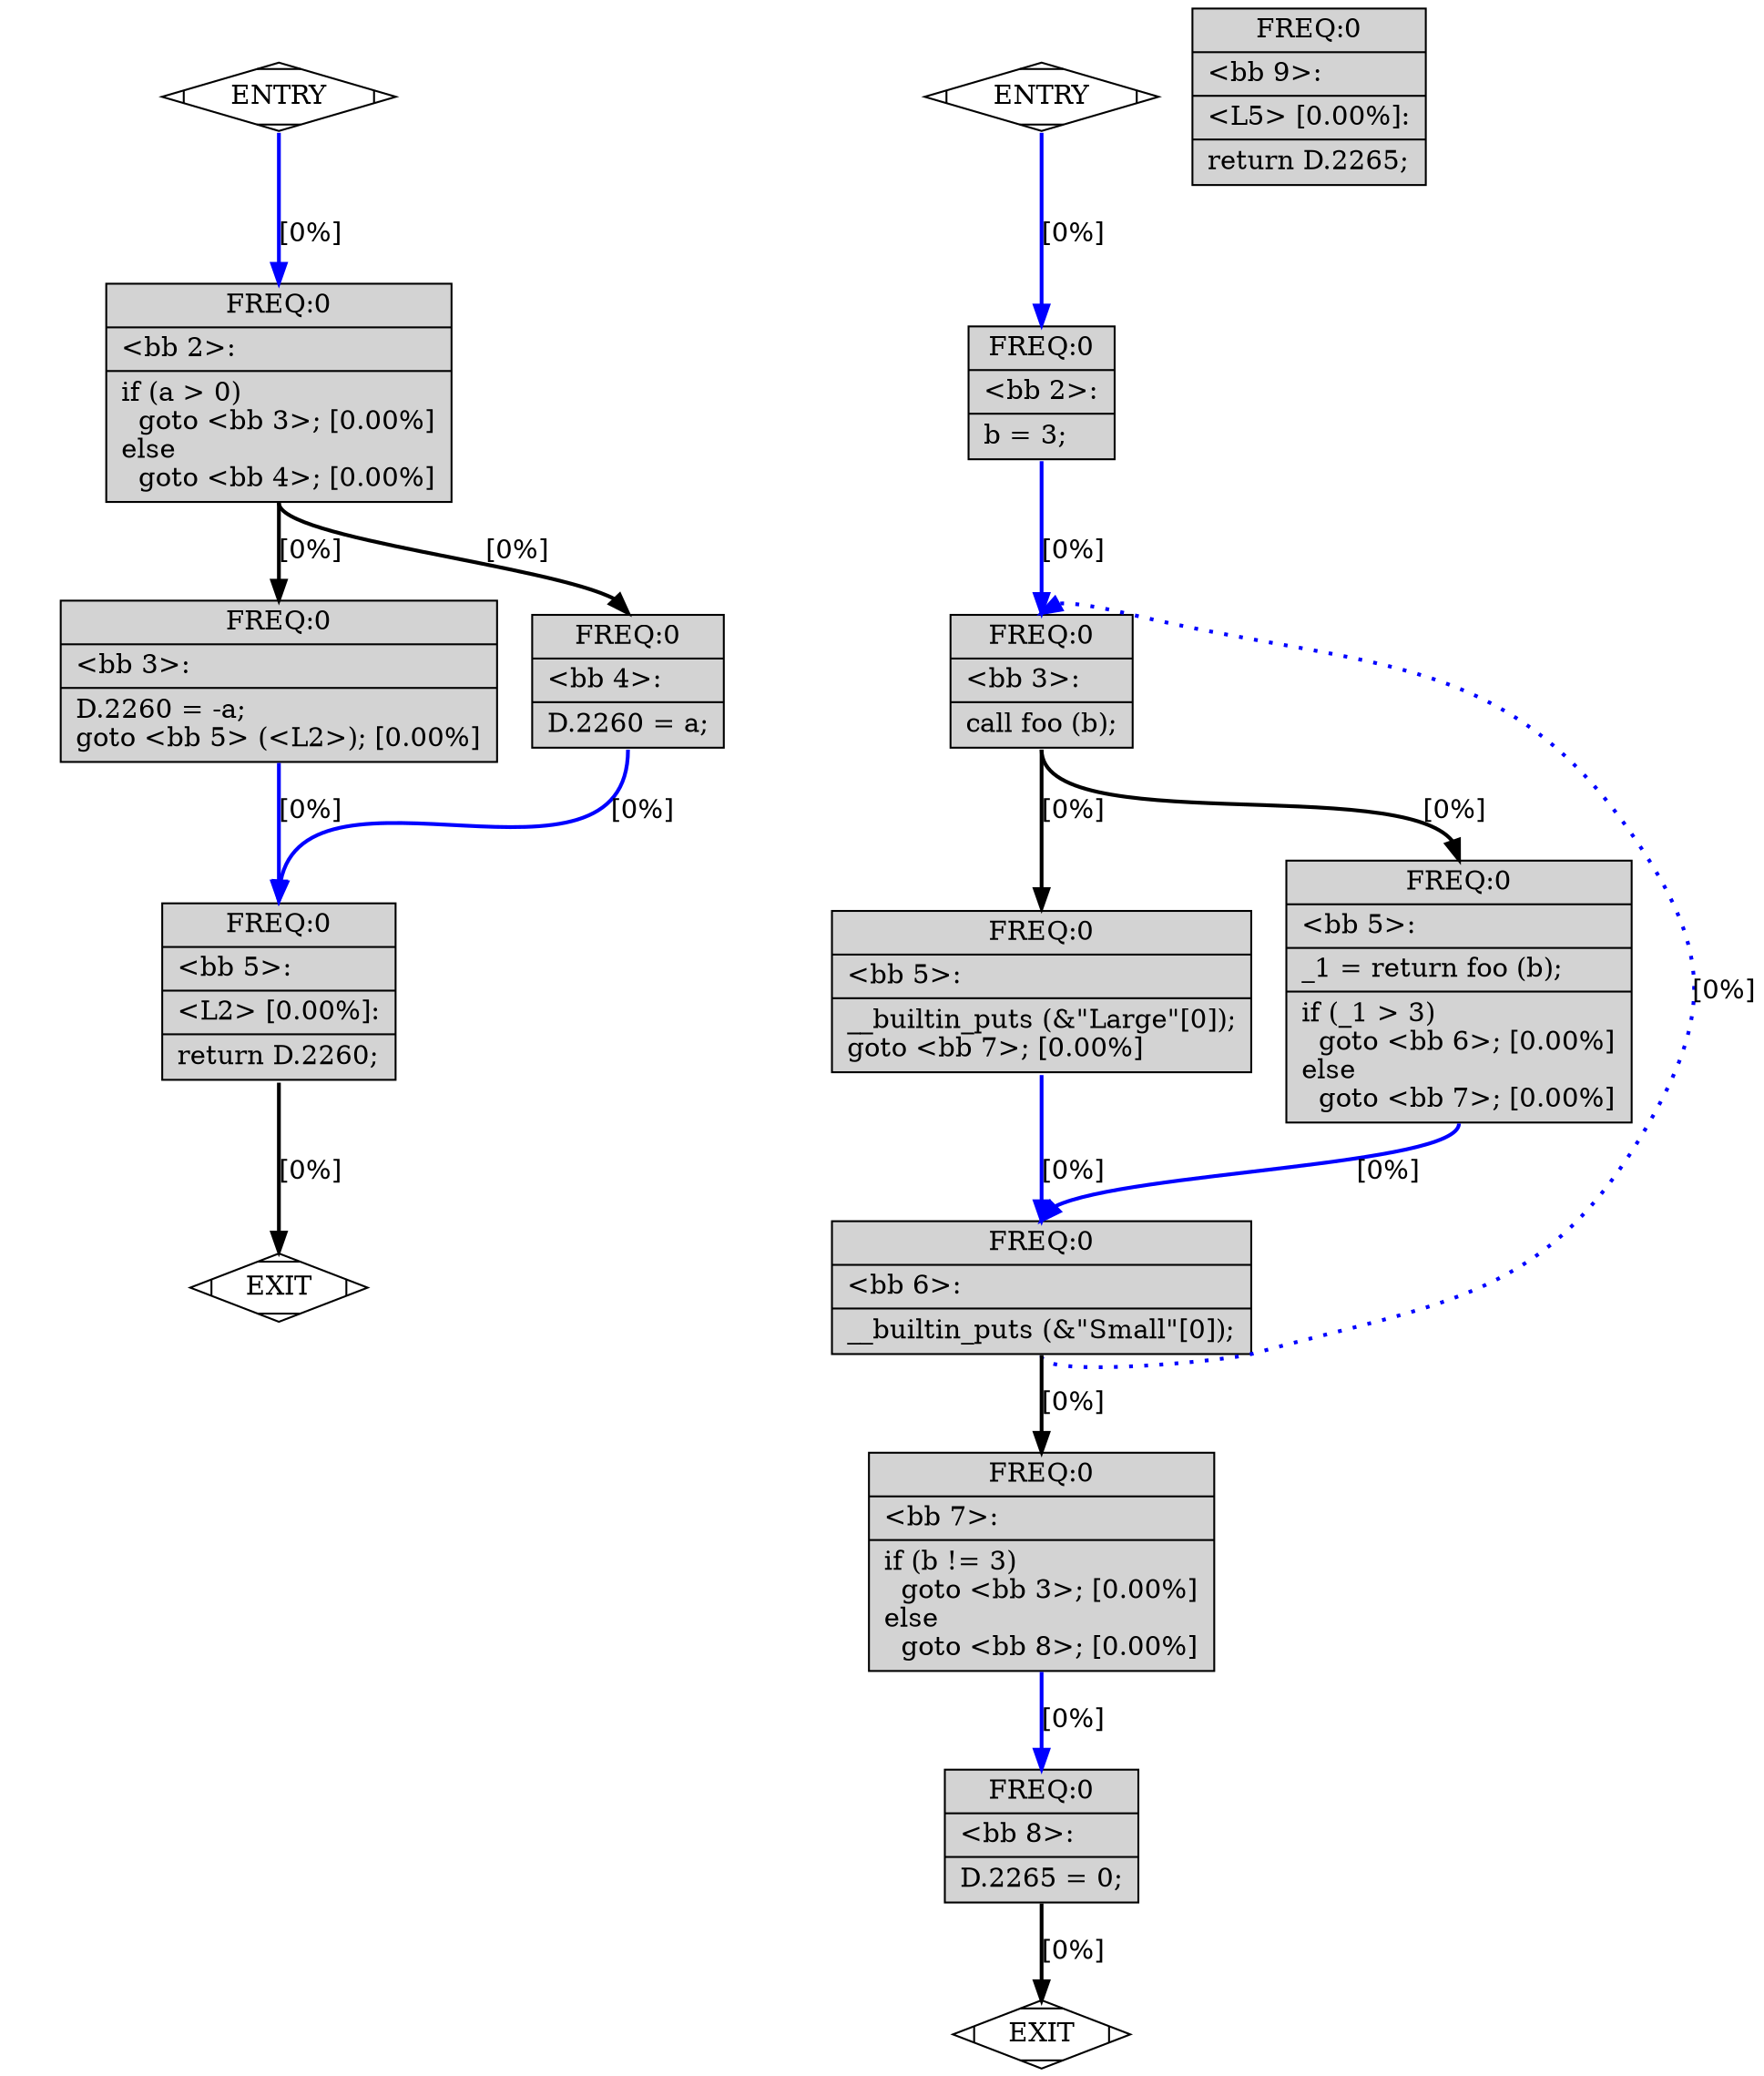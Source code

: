 digraph "test.c.011t.cfg" {
	graph [bb="0,0,773,1079",
		overlap=false
	];
	node [label="\N"];
	subgraph foo {
		graph [color=black,
			label="foo ()",
			style=dashed
		];
		fn_0_basic_block_0		 [fillcolor=white,
			height=0.5,
			label=ENTRY,
			pos="119,1032.5",
			shape=Mdiamond,
			style=filled,
			width=1.583];
		fn_0_basic_block_1		 [fillcolor=white,
			height=0.5,
			label=EXIT,
			pos="119,409",
			shape=Mdiamond,
			style=filled,
			width=1.2];
		fn_0_basic_block_0:s -> fn_0_basic_block_1:n		 [constraint=true,
			pos="e,119,427 119,1014.5 119,963.74 69.167,974.27 37,935 17.742,911.49 0,907.89 0,877.5 0,877.5 0,877.5 0,564 0,523.65 32.54,525.46 \
59,495 82.953,467.42 112.77,467.08 118.15,437.26",
			style=invis];
		fn_0_basic_block_2		 [fillcolor=lightgrey,
			height=1.5972,
			label="{ FREQ:0 |\<bb\ 2\>:\l|if\ (a\ \>\ 0)\l\ \ goto\ \<bb\ 3\>;\ [0.00%]\lelse\l\ \ goto\ \<bb\ 4\>;\ [0.00%]\l}",
			pos="119,877.5",
			rects="46.5,911.5,191.5,934.5 46.5,888.5,191.5,911.5 46.5,820.5,191.5,888.5",
			shape=record,
			style=filled,
			width=2.0139];
		fn_0_basic_block_0:s -> fn_0_basic_block_2:n		 [color=blue,
			constraint=true,
			label="[0%]",
			lp="133,960.5",
			pos="e,119,934.5 119,1014.5 119,982.56 119,972.14 119,944.56",
			style="solid,bold",
			weight=100];
		fn_0_basic_block_3		 [fillcolor=lightgrey,
			height=1.1806,
			label="{ FREQ:0 |\<bb\ 3\>:\l|D.2260\ =\ -a;\lgoto\ \<bb\ 5\>\ (\<L2\>);\ [0.00%]\l}",
			pos="119,726.5",
			rects="28,745.5,210,768.5 28,722.5,210,745.5 28,684.5,210,722.5",
			shape=record,
			style=filled,
			width=2.5278];
		fn_0_basic_block_2:s -> fn_0_basic_block_3:n		 [color=black,
			constraint=true,
			label="[0%]",
			lp="133,794.5",
			pos="e,119,768.5 119,820.5 119,801.18 119,793.97 119,778.63",
			style="solid,bold",
			weight=10];
		fn_0_basic_block_4		 [fillcolor=lightgrey,
			height=0.97222,
			label="{ FREQ:0 |\<bb\ 4\>:\l|D.2260\ =\ a;\l}",
			pos="270,726.5",
			rects="228.5,738,311.5,761 228.5,715,311.5,738 228.5,692,311.5,715",
			shape=record,
			style=filled,
			width=1.1528];
		fn_0_basic_block_2:s -> fn_0_basic_block_4:n		 [color=black,
			constraint=true,
			label="[0%]",
			lp="223,794.5",
			pos="e,270,761.5 119,820.5 119,804.88 232.55,785.53 262.72,768.92",
			style="solid,bold",
			weight=10];
		fn_0_basic_block_5		 [fillcolor=lightgrey,
			height=1.2917,
			label="{ FREQ:0 |\<bb\ 5\>:\l|\<L2\>\ [0.00%]:\l|return\ D.2260;\l}",
			pos="119,564",
			rects="68.5,587,169.5,610 68.5,564,169.5,587 68.5,541,169.5,564 68.5,518,169.5,541",
			shape=record,
			style=filled,
			width=1.4028];
		fn_0_basic_block_3:s -> fn_0_basic_block_5:n		 [color=blue,
			constraint=true,
			label="[0%]",
			lp="133,658.5",
			pos="e,119,610 119,684.5 119,655.01 119,645.22 119,620.04",
			style="solid,bold",
			weight=100];
		fn_0_basic_block_4:s -> fn_0_basic_block_5:n		 [color=blue,
			constraint=true,
			label="[0%]",
			lp="274,658.5",
			pos="e,119,610 270,691.5 270,618.96 133.39,679.68 120.04,620.15",
			style="solid,bold",
			weight=100];
		fn_0_basic_block_5:s -> fn_0_basic_block_1:n		 [color=black,
			constraint=true,
			label="[0%]",
			lp="133,469.5",
			pos="e,119,427 119,518 119,481.19 119,469.51 119,437.21",
			style="solid,bold",
			weight=10];
	}
	subgraph main {
		graph [color=black,
			label="main ()",
			style=dashed
		];
		subgraph "1_1" {
			graph [color=darkgreen,
				fillcolor=grey88,
				label="loop 1",
				labeljust=l,
				penwidth=2,
				style=filled
			];
			fn_1_basic_block_3			 [fillcolor=lightgrey,
				height=0.97222,
				label="{ FREQ:0 |\<bb\ 3\>:\l|call\ foo\ (b);\l}",
				pos="459,726.5",
				rects="418.5,738,499.5,761 418.5,715,499.5,738 418.5,692,499.5,715",
				shape=record,
				style=filled,
				width=1.125];
			fn_1_basic_block_5			 [fillcolor=lightgrey,
				height=1.1806,
				label="{ FREQ:0 |\<bb\ 5\>:\l|__builtin_puts\ (&\"Large\"[0]);\lgoto\ \<bb\ 7\>;\ [0.00%]\l}",
				pos="459,564",
				rects="368,583,550,606 368,560,550,583 368,522,550,560",
				shape=record,
				style=filled,
				width=2.5278];
			fn_1_basic_block_6			 [fillcolor=lightgrey,
				height=0.97222,
				label="{ FREQ:0 |\<bb\ 6\>:\l|__builtin_puts\ (&\"Small\"[0]);\l}",
				pos="459,409",
				rects="368,420.5,550,443.5 368,397.5,550,420.5 368,374.5,550,397.5",
				shape=record,
				style=filled,
				width=2.5278];
			fn_1_basic_block_7			 [fillcolor=lightgrey,
				height=1.5972,
				label="{ FREQ:0 |\<bb\ 7\>:\l|if\ (b\ !=\ 3)\l\ \ goto\ \<bb\ 3\>;\ [0.00%]\lelse\l\ \ goto\ \<bb\ 8\>;\ [0.00%]\l}",
				pos="459,265.5",
				rects="386.5,299.5,531.5,322.5 386.5,276.5,531.5,299.5 386.5,208.5,531.5,276.5",
				shape=record,
				style=filled,
				width=2.0139];
			fn_1_basic_block_4			 [fillcolor=lightgrey,
				height=1.9167,
				label="{ FREQ:0 |\<bb\ 5\>:\l|_1\ =\ return\ foo\ (b);\l|if\ (_1\ \>\ 3)\l\ \ goto\ \<bb\ 6\>;\ [0.00%]\lelse\l\ \ goto\ \<bb\ 7\>;\ [0.00%]\l}",
				pos="641,564",
				rects="568.5,609.5,713.5,632.5 568.5,586.5,713.5,609.5 568.5,563.5,713.5,586.5 568.5,495.5,713.5,563.5",
				shape=record,
				style=filled,
				width=2.0139];
		}
		fn_1_basic_block_3:s -> fn_1_basic_block_5:n		 [color=black,
			constraint=true,
			label="[0%]",
			lp="473,658.5",
			pos="e,459,606 459,691.5 459,657.21 459,646.13 459,616.37",
			style="solid,bold",
			weight=10];
		fn_1_basic_block_3:s -> fn_1_basic_block_4:n		 [color=black,
			constraint=true,
			label="[0%]",
			lp="636,658.5",
			pos="e,641,633 459,691.5 459,652.67 611.06,671.44 637.2,642.51",
			style="solid,bold",
			weight=10];
		fn_1_basic_block_5:s -> fn_1_basic_block_6:n		 [color=blue,
			constraint=true,
			label="[0%]",
			lp="473,469.5",
			pos="e,459,444 459,522 459,490.99 459,480.78 459,454.16",
			style="solid,bold",
			weight=100];
		fn_1_basic_block_6:s -> fn_1_basic_block_3:n		 [color=blue,
			constraint=false,
			label="[0%]",
			lp="759,564",
			pos="e,459,761.5 459,374 459,363.89 540.36,370.96 550,374 639.49,402.19 679.65,411.78 723,495 751.33,549.4 753.71,579.91 723,633 665.62,\
732.18 610.2,731.94 499.5,761.5 493.79,763.02 478.13,766.42 468.04,766.04",
			style="dotted,bold",
			weight=10];
		fn_1_basic_block_6:s -> fn_1_basic_block_7:n		 [color=black,
			constraint=true,
			label="[0%]",
			lp="473,348.5",
			pos="e,459,322.5 459,374 459,354.87 459,347.73 459,332.53",
			style="solid,bold",
			weight=10];
		fn_1_basic_block_8		 [fillcolor=lightgrey,
			height=0.97222,
			label="{ FREQ:0 |\<bb\ 8\>:\l|D.2265\ =\ 0;\l}",
			pos="459,122",
			rects="417.5,133.5,500.5,156.5 417.5,110.5,500.5,133.5 417.5,87.5,500.5,110.5",
			shape=record,
			style=filled,
			width=1.1528];
		fn_1_basic_block_7:s -> fn_1_basic_block_8:n		 [color=blue,
			constraint=true,
			label="[0%]",
			lp="473,182.5",
			pos="e,459,157 459,208.5 459,189.37 459,182.23 459,167.03",
			style="solid,bold",
			weight=100];
		fn_1_basic_block_4:s -> fn_1_basic_block_6:n		 [color=blue,
			constraint=true,
			label="[0%]",
			lp="606,469.5",
			pos="e,459,444 641,495 641,476.54 500.41,467.36 466.36,451.14",
			style="solid,bold",
			weight=100];
		fn_1_basic_block_0		 [fillcolor=white,
			height=0.5,
			label=ENTRY,
			pos="459,1032.5",
			shape=Mdiamond,
			style=filled,
			width=1.583];
		fn_1_basic_block_1		 [fillcolor=white,
			height=0.5,
			label=EXIT,
			pos="459,18",
			shape=Mdiamond,
			style=filled,
			width=1.2];
		fn_1_basic_block_0:s -> fn_1_basic_block_1:n		 [constraint=true,
			pos="e,459,36 459,1014.5 459,933.85 340,958.15 340,877.5 340,877.5 340,877.5 340,122 340,60.441 445.9,96.565 457.9,46.072",
			style=invis];
		fn_1_basic_block_2		 [fillcolor=lightgrey,
			height=0.97222,
			label="{ FREQ:0 |\<bb\ 2\>:\l|b\ =\ 3;\l}",
			pos="459,877.5",
			rects="428,889,490,912 428,866,490,889 428,843,490,866",
			shape=record,
			style=filled,
			width=0.86111];
		fn_1_basic_block_0:s -> fn_1_basic_block_2:n		 [color=blue,
			constraint=true,
			label="[0%]",
			lp="473,960.5",
			pos="e,459,912.5 459,1014.5 459,972.71 459,959.81 459,922.53",
			style="solid,bold",
			weight=100];
		fn_1_basic_block_2:s -> fn_1_basic_block_3:n		 [color=blue,
			constraint=true,
			label="[0%]",
			lp="473,794.5",
			pos="e,459,761.5 459,842.5 459,810.16 459,799.61 459,771.69",
			style="solid,bold",
			weight=100];
		fn_1_basic_block_8:s -> fn_1_basic_block_1:n		 [color=black,
			constraint=true,
			label="[0%]",
			lp="473,61.5",
			pos="e,459,36 459,87 459,68.229 459,61.117 459,46.354",
			style="solid,bold",
			weight=10];
		fn_1_basic_block_9		 [fillcolor=lightgrey,
			height=1.2917,
			label="{ FREQ:0 |\<bb\ 9\>:\l|\<L5\>\ [0.00%]:\l|return\ D.2265;\l}",
			pos="584,1032.5",
			rects="533.5,1055.5,634.5,1078.5 533.5,1032.5,634.5,1055.5 533.5,1009.5,634.5,1032.5 533.5,986.5,634.5,1009.5",
			shape=record,
			style=filled,
			width=1.4028];
	}
}
